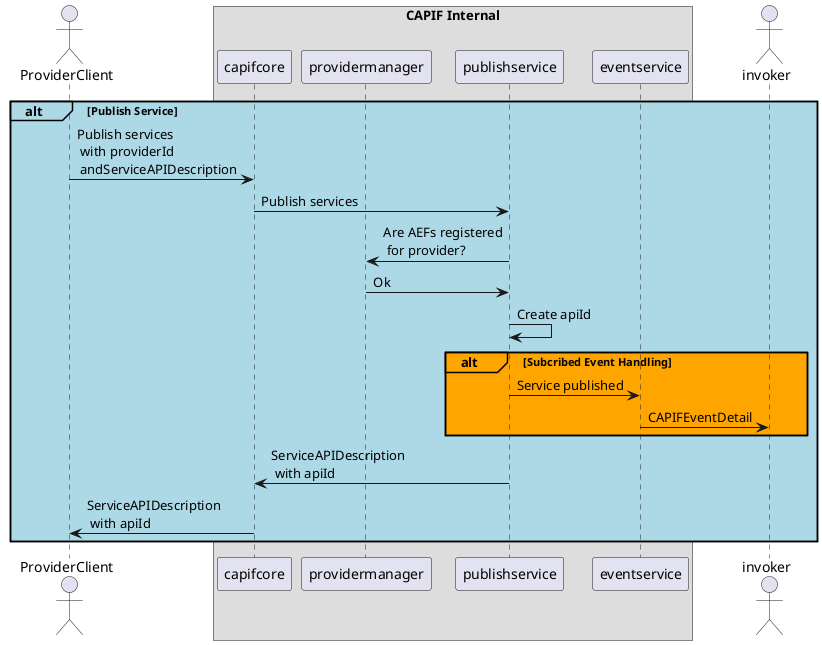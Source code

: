 @startuml Publish a new API
actor ProviderClient
box "CAPIF Internal"
participant capifcore
participant providermanager
participant publishservice
participant eventservice
end box
actor invoker

alt#LightBlue #LightBlue Publish Service
    ProviderClient->capifcore: Publish services\n with providerId\n andServiceAPIDescription
    capifcore->publishservice: Publish services
    publishservice->providermanager: Are AEFs registered\n for provider?
    providermanager->publishservice: Ok
    publishservice->publishservice: Create apiId
    alt#Orange #Orange Subcribed Event Handling
        publishservice->eventservice: Service published
        eventservice->invoker: CAPIFEventDetail
    end
    publishservice->capifcore: ServiceAPIDescription\n with apiId
    capifcore->ProviderClient: ServiceAPIDescription\n with apiId
end

@enduml